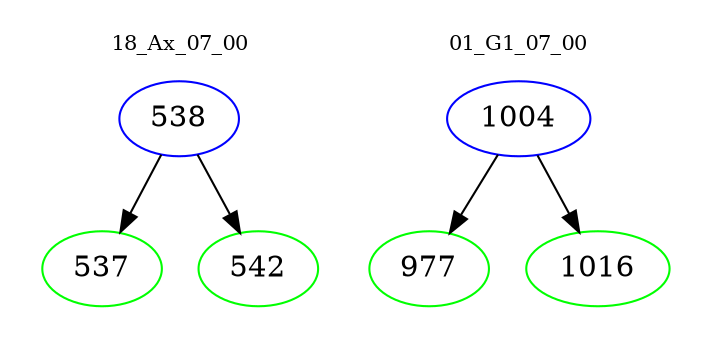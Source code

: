 digraph{
subgraph cluster_0 {
color = white
label = "18_Ax_07_00";
fontsize=10;
T0_538 [label="538", color="blue"]
T0_538 -> T0_537 [color="black"]
T0_537 [label="537", color="green"]
T0_538 -> T0_542 [color="black"]
T0_542 [label="542", color="green"]
}
subgraph cluster_1 {
color = white
label = "01_G1_07_00";
fontsize=10;
T1_1004 [label="1004", color="blue"]
T1_1004 -> T1_977 [color="black"]
T1_977 [label="977", color="green"]
T1_1004 -> T1_1016 [color="black"]
T1_1016 [label="1016", color="green"]
}
}
